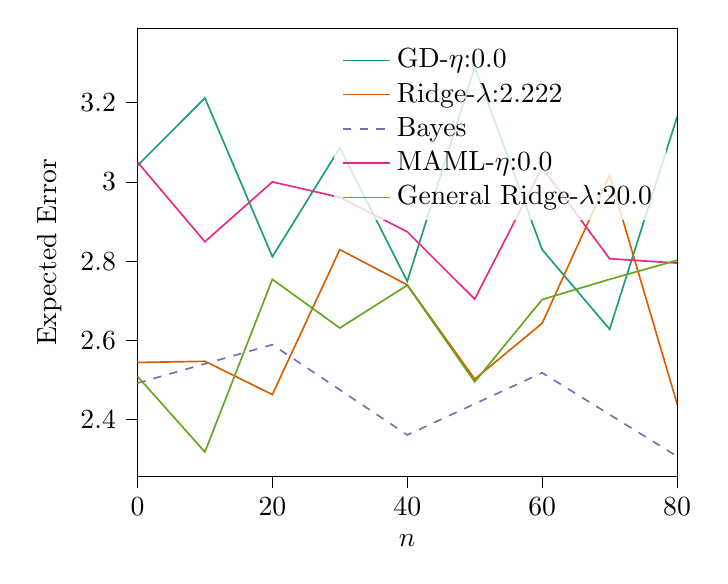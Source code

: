 % This file was created with tikzplotlib v0.10.1.
\begin{tikzpicture}

\definecolor{chocolate217952}{RGB}{217,95,2}
\definecolor{darkcyan27158119}{RGB}{27,158,119}
\definecolor{darkgray176}{RGB}{176,176,176}
\definecolor{deeppink23141138}{RGB}{231,41,138}
\definecolor{lightslategray117112179}{RGB}{117,112,179}
\definecolor{olivedrab10216630}{RGB}{102,166,30}

\begin{axis}[
legend cell align={left},
legend style={fill opacity=0.8, draw opacity=1, text opacity=1, draw=none},
tick align=outside,
tick pos=left,
x grid style={darkgray176},
xlabel={\(\displaystyle n\)},
xmin=0, xmax=80,
xtick style={color=black},
y grid style={darkgray176},
ylabel={Expected Error},
ymin=2.256, ymax=3.388,
ytick style={color=black}
]
\addplot [semithick, darkcyan27158119]
table {%
0 3.041
10 3.212
20 2.811
30 3.086
40 2.749
50 3.29
60 2.829
70 2.628
80 3.164
90 3.336
};
\addlegendentry{GD-$\eta$:0.0}
\addplot [semithick, chocolate217952]
table {%
0 2.544
10 2.547
20 2.463
30 2.829
40 2.74
50 2.502
60 2.643
70 3.017
80 2.44
90 2.638
};
\addlegendentry{Ridge-$\lambda$:2.222}
\addplot [semithick, lightslategray117112179, dashed]
table {%
0 2.492
20 2.589
40 2.361
60 2.518
80 2.307
};
\addlegendentry{Bayes}
\addplot [semithick, deeppink23141138]
table {%
0 3.05
10 2.849
20 3.0
30 2.961
40 2.874
50 2.704
60 3.036
70 2.806
80 2.795
90 2.827
};
\addlegendentry{MAML-$\eta$:0.0}
\addplot [semithick, olivedrab10216630]
table {%
0 2.509
10 2.318
20 2.754
30 2.631
40 2.739
50 2.495
60 2.703
70 2.754
80 2.802
90 2.77
};
\addlegendentry{General Ridge-$\lambda$:20.0}
\end{axis}

\end{tikzpicture}
